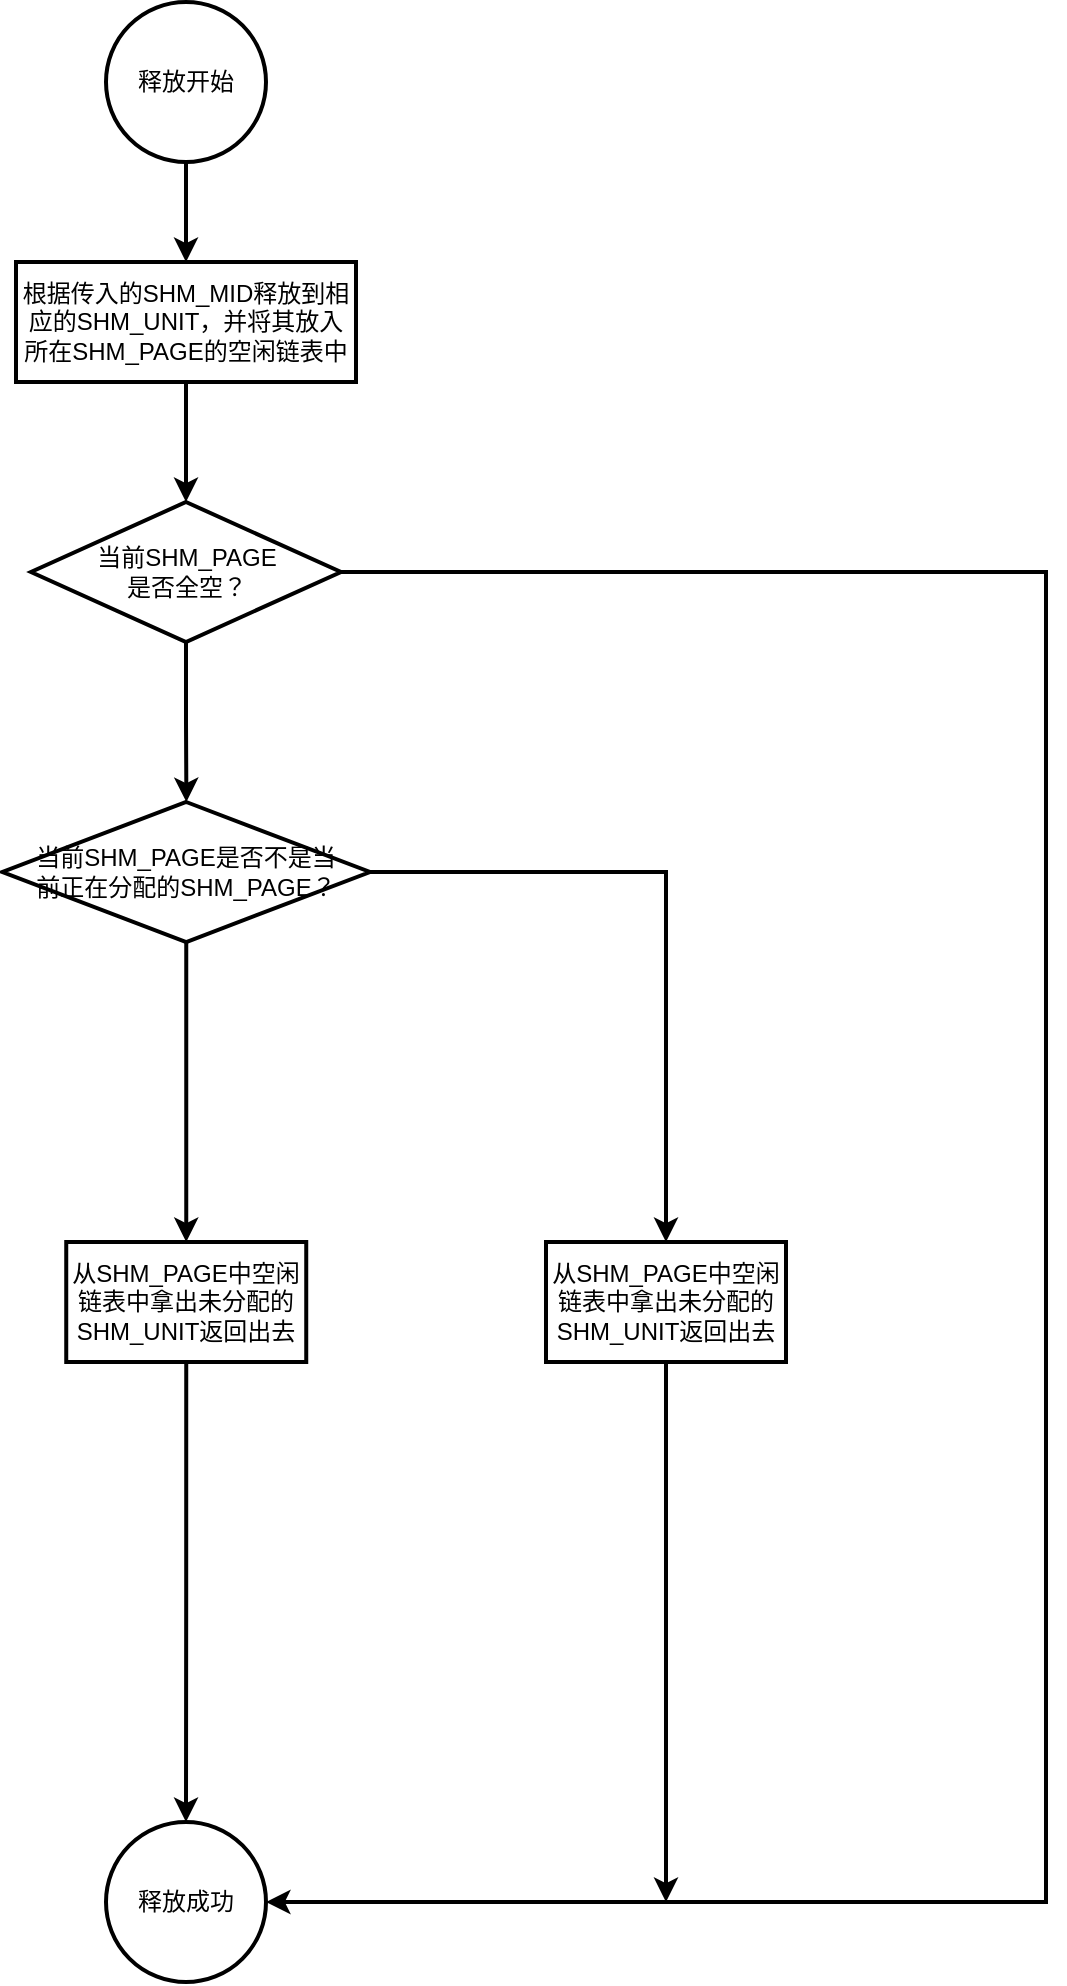 <mxfile version="13.6.2" type="github">
  <diagram id="hVP1Le8sTzmIoUoRDAnq" name="Page-1">
    <mxGraphModel dx="1381" dy="769" grid="1" gridSize="10" guides="1" tooltips="1" connect="1" arrows="1" fold="1" page="1" pageScale="1" pageWidth="827" pageHeight="1169" math="0" shadow="0">
      <root>
        <mxCell id="0" />
        <mxCell id="1" parent="0" />
        <mxCell id="XEBLtiGvCpJ2jnbF5ncU-4" style="edgeStyle=orthogonalEdgeStyle;rounded=0;orthogonalLoop=1;jettySize=auto;html=1;exitX=0.5;exitY=1;exitDx=0;exitDy=0;entryX=0.5;entryY=0;entryDx=0;entryDy=0;strokeWidth=2;" parent="1" source="XEBLtiGvCpJ2jnbF5ncU-1" target="XEBLtiGvCpJ2jnbF5ncU-2" edge="1">
          <mxGeometry relative="1" as="geometry" />
        </mxCell>
        <mxCell id="XEBLtiGvCpJ2jnbF5ncU-1" value="释放开始" style="ellipse;whiteSpace=wrap;html=1;aspect=fixed;strokeWidth=2;" parent="1" vertex="1">
          <mxGeometry x="350" y="30" width="80" height="80" as="geometry" />
        </mxCell>
        <mxCell id="XEBLtiGvCpJ2jnbF5ncU-8" style="edgeStyle=orthogonalEdgeStyle;rounded=0;orthogonalLoop=1;jettySize=auto;html=1;exitX=0.5;exitY=1;exitDx=0;exitDy=0;entryX=0.5;entryY=0;entryDx=0;entryDy=0;strokeWidth=2;" parent="1" source="XEBLtiGvCpJ2jnbF5ncU-2" target="XEBLtiGvCpJ2jnbF5ncU-6" edge="1">
          <mxGeometry relative="1" as="geometry" />
        </mxCell>
        <mxCell id="XEBLtiGvCpJ2jnbF5ncU-2" value="根据传入的SHM_MID释放到相应的SHM_UNIT，并将其放入所在SHM_PAGE的空闲链表中" style="rounded=0;whiteSpace=wrap;html=1;strokeWidth=2;" parent="1" vertex="1">
          <mxGeometry x="305" y="160" width="170" height="60" as="geometry" />
        </mxCell>
        <mxCell id="wJZb20HWOkz9L2VV14JO-2" style="edgeStyle=orthogonalEdgeStyle;rounded=0;orthogonalLoop=1;jettySize=auto;html=1;exitX=0.5;exitY=1;exitDx=0;exitDy=0;strokeWidth=2;" parent="1" source="XEBLtiGvCpJ2jnbF5ncU-6" target="wJZb20HWOkz9L2VV14JO-1" edge="1">
          <mxGeometry relative="1" as="geometry" />
        </mxCell>
        <mxCell id="ncePUR6nF9aSfhuZWN1H-1" style="edgeStyle=orthogonalEdgeStyle;rounded=0;orthogonalLoop=1;jettySize=auto;html=1;exitX=1;exitY=0.5;exitDx=0;exitDy=0;entryX=1;entryY=0.5;entryDx=0;entryDy=0;strokeWidth=2;" edge="1" parent="1" source="XEBLtiGvCpJ2jnbF5ncU-6" target="XEBLtiGvCpJ2jnbF5ncU-14">
          <mxGeometry relative="1" as="geometry">
            <Array as="points">
              <mxPoint x="820" y="315" />
              <mxPoint x="820" y="980" />
            </Array>
          </mxGeometry>
        </mxCell>
        <mxCell id="XEBLtiGvCpJ2jnbF5ncU-6" value="当前SHM_PAGE&lt;br&gt;是否全空？" style="rhombus;whiteSpace=wrap;html=1;strokeWidth=2;" parent="1" vertex="1">
          <mxGeometry x="312.5" y="280" width="155" height="70" as="geometry" />
        </mxCell>
        <mxCell id="XEBLtiGvCpJ2jnbF5ncU-14" value="释放成功" style="ellipse;whiteSpace=wrap;html=1;aspect=fixed;strokeWidth=2;align=center;" parent="1" vertex="1">
          <mxGeometry x="350" y="940" width="80" height="80" as="geometry" />
        </mxCell>
        <mxCell id="wJZb20HWOkz9L2VV14JO-14" style="edgeStyle=orthogonalEdgeStyle;rounded=0;orthogonalLoop=1;jettySize=auto;html=1;exitX=0.5;exitY=1;exitDx=0;exitDy=0;entryX=0.5;entryY=0;entryDx=0;entryDy=0;strokeWidth=2;" parent="1" source="wJZb20HWOkz9L2VV14JO-1" target="wJZb20HWOkz9L2VV14JO-13" edge="1">
          <mxGeometry relative="1" as="geometry" />
        </mxCell>
        <mxCell id="ncePUR6nF9aSfhuZWN1H-2" style="edgeStyle=orthogonalEdgeStyle;rounded=0;orthogonalLoop=1;jettySize=auto;html=1;exitX=1;exitY=0.5;exitDx=0;exitDy=0;strokeWidth=2;" edge="1" parent="1" source="wJZb20HWOkz9L2VV14JO-1" target="ncePUR6nF9aSfhuZWN1H-3">
          <mxGeometry relative="1" as="geometry">
            <mxPoint x="630" y="465" as="targetPoint" />
          </mxGeometry>
        </mxCell>
        <mxCell id="wJZb20HWOkz9L2VV14JO-1" value="当前SHM_PAGE是否不是当&lt;br&gt;前正在分配的SHM_PAGE？" style="rhombus;whiteSpace=wrap;html=1;strokeWidth=2;" parent="1" vertex="1">
          <mxGeometry x="298.25" y="430" width="183.75" height="70" as="geometry" />
        </mxCell>
        <mxCell id="wJZb20HWOkz9L2VV14JO-20" style="edgeStyle=orthogonalEdgeStyle;rounded=0;orthogonalLoop=1;jettySize=auto;html=1;exitX=0.5;exitY=1;exitDx=0;exitDy=0;entryX=0.5;entryY=0;entryDx=0;entryDy=0;strokeWidth=2;" parent="1" source="wJZb20HWOkz9L2VV14JO-13" target="XEBLtiGvCpJ2jnbF5ncU-14" edge="1">
          <mxGeometry relative="1" as="geometry" />
        </mxCell>
        <mxCell id="wJZb20HWOkz9L2VV14JO-13" value="从SHM_PAGE中空闲链表中拿出未分配的SHM_UNIT返回出去" style="rounded=0;whiteSpace=wrap;html=1;strokeWidth=2;" parent="1" vertex="1">
          <mxGeometry x="330.12" y="650" width="120" height="60" as="geometry" />
        </mxCell>
        <mxCell id="ncePUR6nF9aSfhuZWN1H-4" style="edgeStyle=orthogonalEdgeStyle;rounded=0;orthogonalLoop=1;jettySize=auto;html=1;exitX=0.5;exitY=1;exitDx=0;exitDy=0;strokeWidth=2;" edge="1" parent="1" source="ncePUR6nF9aSfhuZWN1H-3">
          <mxGeometry relative="1" as="geometry">
            <mxPoint x="630" y="980" as="targetPoint" />
          </mxGeometry>
        </mxCell>
        <mxCell id="ncePUR6nF9aSfhuZWN1H-3" value="从SHM_PAGE中空闲链表中拿出未分配的SHM_UNIT返回出去" style="rounded=0;whiteSpace=wrap;html=1;strokeWidth=2;" vertex="1" parent="1">
          <mxGeometry x="570" y="650" width="120" height="60" as="geometry" />
        </mxCell>
      </root>
    </mxGraphModel>
  </diagram>
</mxfile>
